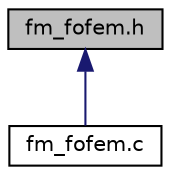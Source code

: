 digraph "fm_fofem.h"
{
  edge [fontname="Helvetica",fontsize="10",labelfontname="Helvetica",labelfontsize="10"];
  node [fontname="Helvetica",fontsize="10",shape=record];
  Node1 [label="fm_fofem.h",height=0.2,width=0.4,color="black", fillcolor="grey75", style="filled", fontcolor="black"];
  Node1 -> Node2 [dir="back",color="midnightblue",fontsize="10",style="solid",fontname="Helvetica"];
  Node2 [label="fm_fofem.c",height=0.2,width=0.4,color="black", fillcolor="white", style="filled",URL="$fm__fofem_8c.html"];
}
